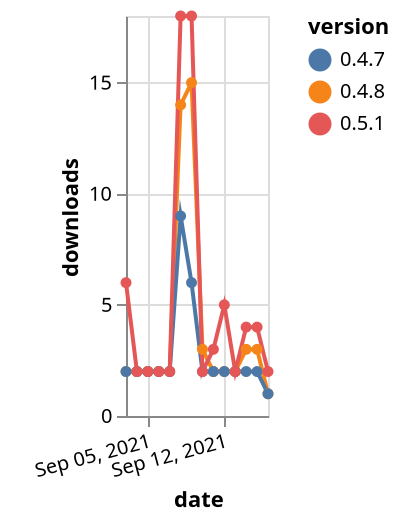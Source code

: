 {"$schema": "https://vega.github.io/schema/vega-lite/v5.json", "description": "A simple bar chart with embedded data.", "data": {"values": [{"date": "2021-09-03", "total": 5207, "delta": 2, "version": "0.4.8"}, {"date": "2021-09-04", "total": 5209, "delta": 2, "version": "0.4.8"}, {"date": "2021-09-05", "total": 5211, "delta": 2, "version": "0.4.8"}, {"date": "2021-09-06", "total": 5213, "delta": 2, "version": "0.4.8"}, {"date": "2021-09-07", "total": 5215, "delta": 2, "version": "0.4.8"}, {"date": "2021-09-08", "total": 5229, "delta": 14, "version": "0.4.8"}, {"date": "2021-09-09", "total": 5244, "delta": 15, "version": "0.4.8"}, {"date": "2021-09-10", "total": 5247, "delta": 3, "version": "0.4.8"}, {"date": "2021-09-11", "total": 5249, "delta": 2, "version": "0.4.8"}, {"date": "2021-09-12", "total": 5251, "delta": 2, "version": "0.4.8"}, {"date": "2021-09-13", "total": 5253, "delta": 2, "version": "0.4.8"}, {"date": "2021-09-14", "total": 5256, "delta": 3, "version": "0.4.8"}, {"date": "2021-09-15", "total": 5259, "delta": 3, "version": "0.4.8"}, {"date": "2021-09-16", "total": 5260, "delta": 1, "version": "0.4.8"}, {"date": "2021-09-03", "total": 4899, "delta": 2, "version": "0.4.7"}, {"date": "2021-09-04", "total": 4901, "delta": 2, "version": "0.4.7"}, {"date": "2021-09-05", "total": 4903, "delta": 2, "version": "0.4.7"}, {"date": "2021-09-06", "total": 4905, "delta": 2, "version": "0.4.7"}, {"date": "2021-09-07", "total": 4907, "delta": 2, "version": "0.4.7"}, {"date": "2021-09-08", "total": 4916, "delta": 9, "version": "0.4.7"}, {"date": "2021-09-09", "total": 4922, "delta": 6, "version": "0.4.7"}, {"date": "2021-09-10", "total": 4924, "delta": 2, "version": "0.4.7"}, {"date": "2021-09-11", "total": 4926, "delta": 2, "version": "0.4.7"}, {"date": "2021-09-12", "total": 4928, "delta": 2, "version": "0.4.7"}, {"date": "2021-09-13", "total": 4930, "delta": 2, "version": "0.4.7"}, {"date": "2021-09-14", "total": 4932, "delta": 2, "version": "0.4.7"}, {"date": "2021-09-15", "total": 4934, "delta": 2, "version": "0.4.7"}, {"date": "2021-09-16", "total": 4935, "delta": 1, "version": "0.4.7"}, {"date": "2021-09-03", "total": 2086, "delta": 6, "version": "0.5.1"}, {"date": "2021-09-04", "total": 2088, "delta": 2, "version": "0.5.1"}, {"date": "2021-09-05", "total": 2090, "delta": 2, "version": "0.5.1"}, {"date": "2021-09-06", "total": 2092, "delta": 2, "version": "0.5.1"}, {"date": "2021-09-07", "total": 2094, "delta": 2, "version": "0.5.1"}, {"date": "2021-09-08", "total": 2112, "delta": 18, "version": "0.5.1"}, {"date": "2021-09-09", "total": 2130, "delta": 18, "version": "0.5.1"}, {"date": "2021-09-10", "total": 2132, "delta": 2, "version": "0.5.1"}, {"date": "2021-09-11", "total": 2135, "delta": 3, "version": "0.5.1"}, {"date": "2021-09-12", "total": 2140, "delta": 5, "version": "0.5.1"}, {"date": "2021-09-13", "total": 2142, "delta": 2, "version": "0.5.1"}, {"date": "2021-09-14", "total": 2146, "delta": 4, "version": "0.5.1"}, {"date": "2021-09-15", "total": 2150, "delta": 4, "version": "0.5.1"}, {"date": "2021-09-16", "total": 2152, "delta": 2, "version": "0.5.1"}]}, "width": "container", "mark": {"type": "line", "point": {"filled": true}}, "encoding": {"x": {"field": "date", "type": "temporal", "timeUnit": "yearmonthdate", "title": "date", "axis": {"labelAngle": -15}}, "y": {"field": "delta", "type": "quantitative", "title": "downloads"}, "color": {"field": "version", "type": "nominal"}, "tooltip": {"field": "delta"}}}